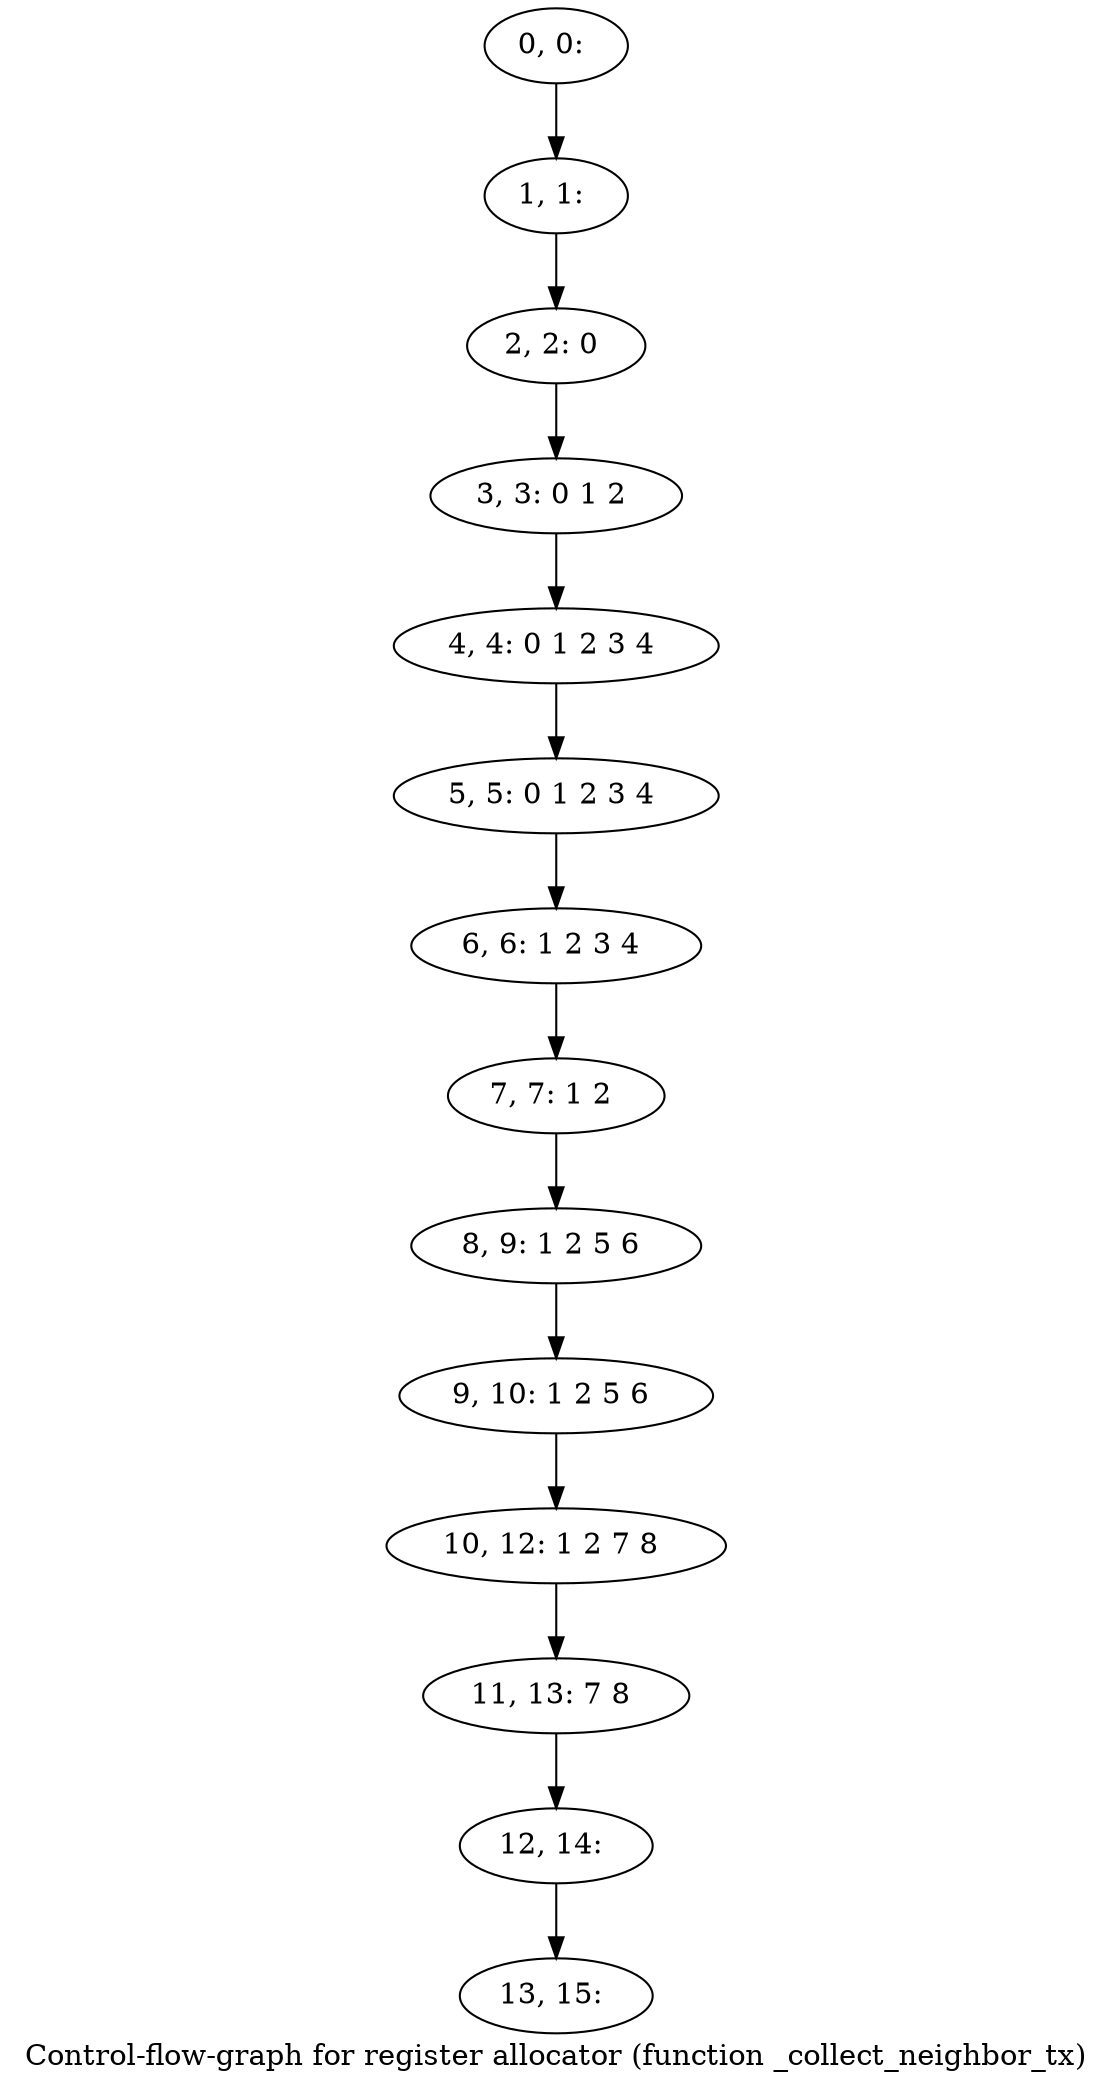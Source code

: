 digraph G {
graph [label="Control-flow-graph for register allocator (function _collect_neighbor_tx)"]
0[label="0, 0: "];
1[label="1, 1: "];
2[label="2, 2: 0 "];
3[label="3, 3: 0 1 2 "];
4[label="4, 4: 0 1 2 3 4 "];
5[label="5, 5: 0 1 2 3 4 "];
6[label="6, 6: 1 2 3 4 "];
7[label="7, 7: 1 2 "];
8[label="8, 9: 1 2 5 6 "];
9[label="9, 10: 1 2 5 6 "];
10[label="10, 12: 1 2 7 8 "];
11[label="11, 13: 7 8 "];
12[label="12, 14: "];
13[label="13, 15: "];
0->1 ;
1->2 ;
2->3 ;
3->4 ;
4->5 ;
5->6 ;
6->7 ;
7->8 ;
8->9 ;
9->10 ;
10->11 ;
11->12 ;
12->13 ;
}
